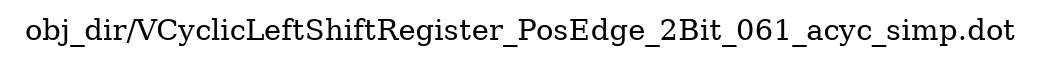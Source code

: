 digraph v3graph {
	graph	[label="obj_dir/VCyclicLeftShiftRegister_PosEdge_2Bit_061_acyc_simp.dot",
		 labelloc=t, labeljust=l,
		 //size="7.5,10",
		 rankdir=TB];
}

